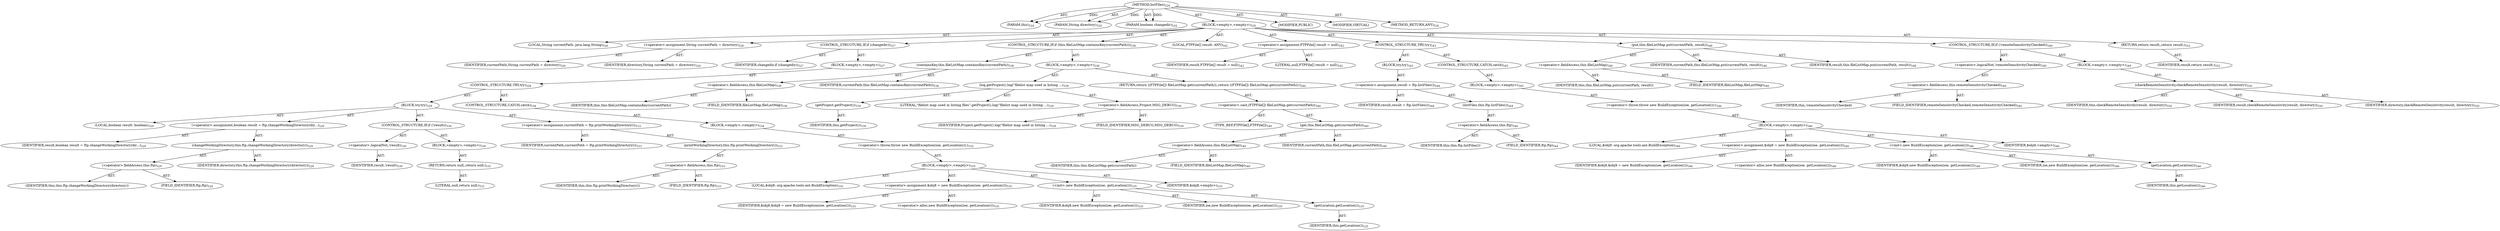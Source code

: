 digraph "listFiles" {  
"111669149704" [label = <(METHOD,listFiles)<SUB>524</SUB>> ]
"115964116997" [label = <(PARAM,this)<SUB>524</SUB>> ]
"115964117066" [label = <(PARAM,String directory)<SUB>524</SUB>> ]
"115964117067" [label = <(PARAM,boolean changedir)<SUB>524</SUB>> ]
"25769803859" [label = <(BLOCK,&lt;empty&gt;,&lt;empty&gt;)<SUB>524</SUB>> ]
"94489280539" [label = <(LOCAL,String currentPath: java.lang.String)<SUB>526</SUB>> ]
"30064771391" [label = <(&lt;operator&gt;.assignment,String currentPath = directory)<SUB>526</SUB>> ]
"68719477177" [label = <(IDENTIFIER,currentPath,String currentPath = directory)<SUB>526</SUB>> ]
"68719477178" [label = <(IDENTIFIER,directory,String currentPath = directory)<SUB>526</SUB>> ]
"47244640324" [label = <(CONTROL_STRUCTURE,IF,if (changedir))<SUB>527</SUB>> ]
"68719477179" [label = <(IDENTIFIER,changedir,if (changedir))<SUB>527</SUB>> ]
"25769803860" [label = <(BLOCK,&lt;empty&gt;,&lt;empty&gt;)<SUB>527</SUB>> ]
"47244640325" [label = <(CONTROL_STRUCTURE,TRY,try)<SUB>528</SUB>> ]
"25769803861" [label = <(BLOCK,try,try)<SUB>528</SUB>> ]
"94489280540" [label = <(LOCAL,boolean result: boolean)<SUB>529</SUB>> ]
"30064771392" [label = <(&lt;operator&gt;.assignment,boolean result = ftp.changeWorkingDirectory(dir...)<SUB>529</SUB>> ]
"68719477180" [label = <(IDENTIFIER,result,boolean result = ftp.changeWorkingDirectory(dir...)<SUB>529</SUB>> ]
"30064771393" [label = <(changeWorkingDirectory,this.ftp.changeWorkingDirectory(directory))<SUB>529</SUB>> ]
"30064771394" [label = <(&lt;operator&gt;.fieldAccess,this.ftp)<SUB>529</SUB>> ]
"68719477181" [label = <(IDENTIFIER,this,this.ftp.changeWorkingDirectory(directory))> ]
"55834574904" [label = <(FIELD_IDENTIFIER,ftp,ftp)<SUB>529</SUB>> ]
"68719477182" [label = <(IDENTIFIER,directory,this.ftp.changeWorkingDirectory(directory))<SUB>529</SUB>> ]
"47244640326" [label = <(CONTROL_STRUCTURE,IF,if (!result))<SUB>530</SUB>> ]
"30064771395" [label = <(&lt;operator&gt;.logicalNot,!result)<SUB>530</SUB>> ]
"68719477183" [label = <(IDENTIFIER,result,!result)<SUB>530</SUB>> ]
"25769803862" [label = <(BLOCK,&lt;empty&gt;,&lt;empty&gt;)<SUB>530</SUB>> ]
"146028888068" [label = <(RETURN,return null;,return null;)<SUB>531</SUB>> ]
"90194313261" [label = <(LITERAL,null,return null;)<SUB>531</SUB>> ]
"30064771396" [label = <(&lt;operator&gt;.assignment,currentPath = ftp.printWorkingDirectory())<SUB>533</SUB>> ]
"68719477184" [label = <(IDENTIFIER,currentPath,currentPath = ftp.printWorkingDirectory())<SUB>533</SUB>> ]
"30064771397" [label = <(printWorkingDirectory,this.ftp.printWorkingDirectory())<SUB>533</SUB>> ]
"30064771398" [label = <(&lt;operator&gt;.fieldAccess,this.ftp)<SUB>533</SUB>> ]
"68719477185" [label = <(IDENTIFIER,this,this.ftp.printWorkingDirectory())> ]
"55834574905" [label = <(FIELD_IDENTIFIER,ftp,ftp)<SUB>533</SUB>> ]
"47244640327" [label = <(CONTROL_STRUCTURE,CATCH,catch)<SUB>534</SUB>> ]
"25769803863" [label = <(BLOCK,&lt;empty&gt;,&lt;empty&gt;)<SUB>534</SUB>> ]
"30064771399" [label = <(&lt;operator&gt;.throw,throw new BuildException(ioe, getLocation());)<SUB>535</SUB>> ]
"25769803864" [label = <(BLOCK,&lt;empty&gt;,&lt;empty&gt;)<SUB>535</SUB>> ]
"94489280541" [label = <(LOCAL,$obj8: org.apache.tools.ant.BuildException)<SUB>535</SUB>> ]
"30064771400" [label = <(&lt;operator&gt;.assignment,$obj8 = new BuildException(ioe, getLocation()))<SUB>535</SUB>> ]
"68719477186" [label = <(IDENTIFIER,$obj8,$obj8 = new BuildException(ioe, getLocation()))<SUB>535</SUB>> ]
"30064771401" [label = <(&lt;operator&gt;.alloc,new BuildException(ioe, getLocation()))<SUB>535</SUB>> ]
"30064771402" [label = <(&lt;init&gt;,new BuildException(ioe, getLocation()))<SUB>535</SUB>> ]
"68719477187" [label = <(IDENTIFIER,$obj8,new BuildException(ioe, getLocation()))<SUB>535</SUB>> ]
"68719477188" [label = <(IDENTIFIER,ioe,new BuildException(ioe, getLocation()))<SUB>535</SUB>> ]
"30064771403" [label = <(getLocation,getLocation())<SUB>535</SUB>> ]
"68719476767" [label = <(IDENTIFIER,this,getLocation())<SUB>535</SUB>> ]
"68719477189" [label = <(IDENTIFIER,$obj8,&lt;empty&gt;)<SUB>535</SUB>> ]
"47244640328" [label = <(CONTROL_STRUCTURE,IF,if (this.fileListMap.containsKey(currentPath)))<SUB>538</SUB>> ]
"30064771404" [label = <(containsKey,this.fileListMap.containsKey(currentPath))<SUB>538</SUB>> ]
"30064771405" [label = <(&lt;operator&gt;.fieldAccess,this.fileListMap)<SUB>538</SUB>> ]
"68719477190" [label = <(IDENTIFIER,this,this.fileListMap.containsKey(currentPath))> ]
"55834574906" [label = <(FIELD_IDENTIFIER,fileListMap,fileListMap)<SUB>538</SUB>> ]
"68719477191" [label = <(IDENTIFIER,currentPath,this.fileListMap.containsKey(currentPath))<SUB>538</SUB>> ]
"25769803865" [label = <(BLOCK,&lt;empty&gt;,&lt;empty&gt;)<SUB>538</SUB>> ]
"30064771406" [label = <(log,getProject().log(&quot;filelist map used in listing ...)<SUB>539</SUB>> ]
"30064771407" [label = <(getProject,getProject())<SUB>539</SUB>> ]
"68719476768" [label = <(IDENTIFIER,this,getProject())<SUB>539</SUB>> ]
"90194313262" [label = <(LITERAL,&quot;filelist map used in listing files&quot;,getProject().log(&quot;filelist map used in listing ...)<SUB>539</SUB>> ]
"30064771408" [label = <(&lt;operator&gt;.fieldAccess,Project.MSG_DEBUG)<SUB>539</SUB>> ]
"68719477192" [label = <(IDENTIFIER,Project,getProject().log(&quot;filelist map used in listing ...)<SUB>539</SUB>> ]
"55834574907" [label = <(FIELD_IDENTIFIER,MSG_DEBUG,MSG_DEBUG)<SUB>539</SUB>> ]
"146028888069" [label = <(RETURN,return ((FTPFile[]) fileListMap.get(currentPath));,return ((FTPFile[]) fileListMap.get(currentPath));)<SUB>540</SUB>> ]
"30064771409" [label = <(&lt;operator&gt;.cast,(FTPFile[]) fileListMap.get(currentPath))<SUB>540</SUB>> ]
"180388626434" [label = <(TYPE_REF,FTPFile[],FTPFile[])<SUB>540</SUB>> ]
"30064771410" [label = <(get,this.fileListMap.get(currentPath))<SUB>540</SUB>> ]
"30064771411" [label = <(&lt;operator&gt;.fieldAccess,this.fileListMap)<SUB>540</SUB>> ]
"68719477193" [label = <(IDENTIFIER,this,this.fileListMap.get(currentPath))> ]
"55834574908" [label = <(FIELD_IDENTIFIER,fileListMap,fileListMap)<SUB>540</SUB>> ]
"68719477194" [label = <(IDENTIFIER,currentPath,this.fileListMap.get(currentPath))<SUB>540</SUB>> ]
"94489280542" [label = <(LOCAL,FTPFile[] result: ANY)<SUB>542</SUB>> ]
"30064771412" [label = <(&lt;operator&gt;.assignment,FTPFile[] result = null)<SUB>542</SUB>> ]
"68719477195" [label = <(IDENTIFIER,result,FTPFile[] result = null)<SUB>542</SUB>> ]
"90194313263" [label = <(LITERAL,null,FTPFile[] result = null)<SUB>542</SUB>> ]
"47244640329" [label = <(CONTROL_STRUCTURE,TRY,try)<SUB>543</SUB>> ]
"25769803866" [label = <(BLOCK,try,try)<SUB>543</SUB>> ]
"30064771413" [label = <(&lt;operator&gt;.assignment,result = ftp.listFiles())<SUB>544</SUB>> ]
"68719477196" [label = <(IDENTIFIER,result,result = ftp.listFiles())<SUB>544</SUB>> ]
"30064771414" [label = <(listFiles,this.ftp.listFiles())<SUB>544</SUB>> ]
"30064771415" [label = <(&lt;operator&gt;.fieldAccess,this.ftp)<SUB>544</SUB>> ]
"68719477197" [label = <(IDENTIFIER,this,this.ftp.listFiles())> ]
"55834574909" [label = <(FIELD_IDENTIFIER,ftp,ftp)<SUB>544</SUB>> ]
"47244640330" [label = <(CONTROL_STRUCTURE,CATCH,catch)<SUB>545</SUB>> ]
"25769803867" [label = <(BLOCK,&lt;empty&gt;,&lt;empty&gt;)<SUB>545</SUB>> ]
"30064771416" [label = <(&lt;operator&gt;.throw,throw new BuildException(ioe, getLocation());)<SUB>546</SUB>> ]
"25769803868" [label = <(BLOCK,&lt;empty&gt;,&lt;empty&gt;)<SUB>546</SUB>> ]
"94489280543" [label = <(LOCAL,$obj9: org.apache.tools.ant.BuildException)<SUB>546</SUB>> ]
"30064771417" [label = <(&lt;operator&gt;.assignment,$obj9 = new BuildException(ioe, getLocation()))<SUB>546</SUB>> ]
"68719477198" [label = <(IDENTIFIER,$obj9,$obj9 = new BuildException(ioe, getLocation()))<SUB>546</SUB>> ]
"30064771418" [label = <(&lt;operator&gt;.alloc,new BuildException(ioe, getLocation()))<SUB>546</SUB>> ]
"30064771419" [label = <(&lt;init&gt;,new BuildException(ioe, getLocation()))<SUB>546</SUB>> ]
"68719477199" [label = <(IDENTIFIER,$obj9,new BuildException(ioe, getLocation()))<SUB>546</SUB>> ]
"68719477200" [label = <(IDENTIFIER,ioe,new BuildException(ioe, getLocation()))<SUB>546</SUB>> ]
"30064771420" [label = <(getLocation,getLocation())<SUB>546</SUB>> ]
"68719476769" [label = <(IDENTIFIER,this,getLocation())<SUB>546</SUB>> ]
"68719477201" [label = <(IDENTIFIER,$obj9,&lt;empty&gt;)<SUB>546</SUB>> ]
"30064771421" [label = <(put,this.fileListMap.put(currentPath, result))<SUB>548</SUB>> ]
"30064771422" [label = <(&lt;operator&gt;.fieldAccess,this.fileListMap)<SUB>548</SUB>> ]
"68719477202" [label = <(IDENTIFIER,this,this.fileListMap.put(currentPath, result))> ]
"55834574910" [label = <(FIELD_IDENTIFIER,fileListMap,fileListMap)<SUB>548</SUB>> ]
"68719477203" [label = <(IDENTIFIER,currentPath,this.fileListMap.put(currentPath, result))<SUB>548</SUB>> ]
"68719477204" [label = <(IDENTIFIER,result,this.fileListMap.put(currentPath, result))<SUB>548</SUB>> ]
"47244640331" [label = <(CONTROL_STRUCTURE,IF,if (!remoteSensitivityChecked))<SUB>549</SUB>> ]
"30064771423" [label = <(&lt;operator&gt;.logicalNot,!remoteSensitivityChecked)<SUB>549</SUB>> ]
"30064771424" [label = <(&lt;operator&gt;.fieldAccess,this.remoteSensitivityChecked)<SUB>549</SUB>> ]
"68719477205" [label = <(IDENTIFIER,this,!remoteSensitivityChecked)> ]
"55834574911" [label = <(FIELD_IDENTIFIER,remoteSensitivityChecked,remoteSensitivityChecked)<SUB>549</SUB>> ]
"25769803869" [label = <(BLOCK,&lt;empty&gt;,&lt;empty&gt;)<SUB>549</SUB>> ]
"30064771425" [label = <(checkRemoteSensitivity,checkRemoteSensitivity(result, directory))<SUB>550</SUB>> ]
"68719476770" [label = <(IDENTIFIER,this,checkRemoteSensitivity(result, directory))<SUB>550</SUB>> ]
"68719477206" [label = <(IDENTIFIER,result,checkRemoteSensitivity(result, directory))<SUB>550</SUB>> ]
"68719477207" [label = <(IDENTIFIER,directory,checkRemoteSensitivity(result, directory))<SUB>550</SUB>> ]
"146028888070" [label = <(RETURN,return result;,return result;)<SUB>552</SUB>> ]
"68719477208" [label = <(IDENTIFIER,result,return result;)<SUB>552</SUB>> ]
"133143986246" [label = <(MODIFIER,PUBLIC)> ]
"133143986247" [label = <(MODIFIER,VIRTUAL)> ]
"128849018888" [label = <(METHOD_RETURN,ANY)<SUB>524</SUB>> ]
  "111669149704" -> "115964116997"  [ label = "AST: "] 
  "111669149704" -> "115964117066"  [ label = "AST: "] 
  "111669149704" -> "115964117067"  [ label = "AST: "] 
  "111669149704" -> "25769803859"  [ label = "AST: "] 
  "111669149704" -> "133143986246"  [ label = "AST: "] 
  "111669149704" -> "133143986247"  [ label = "AST: "] 
  "111669149704" -> "128849018888"  [ label = "AST: "] 
  "25769803859" -> "94489280539"  [ label = "AST: "] 
  "25769803859" -> "30064771391"  [ label = "AST: "] 
  "25769803859" -> "47244640324"  [ label = "AST: "] 
  "25769803859" -> "47244640328"  [ label = "AST: "] 
  "25769803859" -> "94489280542"  [ label = "AST: "] 
  "25769803859" -> "30064771412"  [ label = "AST: "] 
  "25769803859" -> "47244640329"  [ label = "AST: "] 
  "25769803859" -> "30064771421"  [ label = "AST: "] 
  "25769803859" -> "47244640331"  [ label = "AST: "] 
  "25769803859" -> "146028888070"  [ label = "AST: "] 
  "30064771391" -> "68719477177"  [ label = "AST: "] 
  "30064771391" -> "68719477178"  [ label = "AST: "] 
  "47244640324" -> "68719477179"  [ label = "AST: "] 
  "47244640324" -> "25769803860"  [ label = "AST: "] 
  "25769803860" -> "47244640325"  [ label = "AST: "] 
  "47244640325" -> "25769803861"  [ label = "AST: "] 
  "47244640325" -> "47244640327"  [ label = "AST: "] 
  "25769803861" -> "94489280540"  [ label = "AST: "] 
  "25769803861" -> "30064771392"  [ label = "AST: "] 
  "25769803861" -> "47244640326"  [ label = "AST: "] 
  "25769803861" -> "30064771396"  [ label = "AST: "] 
  "30064771392" -> "68719477180"  [ label = "AST: "] 
  "30064771392" -> "30064771393"  [ label = "AST: "] 
  "30064771393" -> "30064771394"  [ label = "AST: "] 
  "30064771393" -> "68719477182"  [ label = "AST: "] 
  "30064771394" -> "68719477181"  [ label = "AST: "] 
  "30064771394" -> "55834574904"  [ label = "AST: "] 
  "47244640326" -> "30064771395"  [ label = "AST: "] 
  "47244640326" -> "25769803862"  [ label = "AST: "] 
  "30064771395" -> "68719477183"  [ label = "AST: "] 
  "25769803862" -> "146028888068"  [ label = "AST: "] 
  "146028888068" -> "90194313261"  [ label = "AST: "] 
  "30064771396" -> "68719477184"  [ label = "AST: "] 
  "30064771396" -> "30064771397"  [ label = "AST: "] 
  "30064771397" -> "30064771398"  [ label = "AST: "] 
  "30064771398" -> "68719477185"  [ label = "AST: "] 
  "30064771398" -> "55834574905"  [ label = "AST: "] 
  "47244640327" -> "25769803863"  [ label = "AST: "] 
  "25769803863" -> "30064771399"  [ label = "AST: "] 
  "30064771399" -> "25769803864"  [ label = "AST: "] 
  "25769803864" -> "94489280541"  [ label = "AST: "] 
  "25769803864" -> "30064771400"  [ label = "AST: "] 
  "25769803864" -> "30064771402"  [ label = "AST: "] 
  "25769803864" -> "68719477189"  [ label = "AST: "] 
  "30064771400" -> "68719477186"  [ label = "AST: "] 
  "30064771400" -> "30064771401"  [ label = "AST: "] 
  "30064771402" -> "68719477187"  [ label = "AST: "] 
  "30064771402" -> "68719477188"  [ label = "AST: "] 
  "30064771402" -> "30064771403"  [ label = "AST: "] 
  "30064771403" -> "68719476767"  [ label = "AST: "] 
  "47244640328" -> "30064771404"  [ label = "AST: "] 
  "47244640328" -> "25769803865"  [ label = "AST: "] 
  "30064771404" -> "30064771405"  [ label = "AST: "] 
  "30064771404" -> "68719477191"  [ label = "AST: "] 
  "30064771405" -> "68719477190"  [ label = "AST: "] 
  "30064771405" -> "55834574906"  [ label = "AST: "] 
  "25769803865" -> "30064771406"  [ label = "AST: "] 
  "25769803865" -> "146028888069"  [ label = "AST: "] 
  "30064771406" -> "30064771407"  [ label = "AST: "] 
  "30064771406" -> "90194313262"  [ label = "AST: "] 
  "30064771406" -> "30064771408"  [ label = "AST: "] 
  "30064771407" -> "68719476768"  [ label = "AST: "] 
  "30064771408" -> "68719477192"  [ label = "AST: "] 
  "30064771408" -> "55834574907"  [ label = "AST: "] 
  "146028888069" -> "30064771409"  [ label = "AST: "] 
  "30064771409" -> "180388626434"  [ label = "AST: "] 
  "30064771409" -> "30064771410"  [ label = "AST: "] 
  "30064771410" -> "30064771411"  [ label = "AST: "] 
  "30064771410" -> "68719477194"  [ label = "AST: "] 
  "30064771411" -> "68719477193"  [ label = "AST: "] 
  "30064771411" -> "55834574908"  [ label = "AST: "] 
  "30064771412" -> "68719477195"  [ label = "AST: "] 
  "30064771412" -> "90194313263"  [ label = "AST: "] 
  "47244640329" -> "25769803866"  [ label = "AST: "] 
  "47244640329" -> "47244640330"  [ label = "AST: "] 
  "25769803866" -> "30064771413"  [ label = "AST: "] 
  "30064771413" -> "68719477196"  [ label = "AST: "] 
  "30064771413" -> "30064771414"  [ label = "AST: "] 
  "30064771414" -> "30064771415"  [ label = "AST: "] 
  "30064771415" -> "68719477197"  [ label = "AST: "] 
  "30064771415" -> "55834574909"  [ label = "AST: "] 
  "47244640330" -> "25769803867"  [ label = "AST: "] 
  "25769803867" -> "30064771416"  [ label = "AST: "] 
  "30064771416" -> "25769803868"  [ label = "AST: "] 
  "25769803868" -> "94489280543"  [ label = "AST: "] 
  "25769803868" -> "30064771417"  [ label = "AST: "] 
  "25769803868" -> "30064771419"  [ label = "AST: "] 
  "25769803868" -> "68719477201"  [ label = "AST: "] 
  "30064771417" -> "68719477198"  [ label = "AST: "] 
  "30064771417" -> "30064771418"  [ label = "AST: "] 
  "30064771419" -> "68719477199"  [ label = "AST: "] 
  "30064771419" -> "68719477200"  [ label = "AST: "] 
  "30064771419" -> "30064771420"  [ label = "AST: "] 
  "30064771420" -> "68719476769"  [ label = "AST: "] 
  "30064771421" -> "30064771422"  [ label = "AST: "] 
  "30064771421" -> "68719477203"  [ label = "AST: "] 
  "30064771421" -> "68719477204"  [ label = "AST: "] 
  "30064771422" -> "68719477202"  [ label = "AST: "] 
  "30064771422" -> "55834574910"  [ label = "AST: "] 
  "47244640331" -> "30064771423"  [ label = "AST: "] 
  "47244640331" -> "25769803869"  [ label = "AST: "] 
  "30064771423" -> "30064771424"  [ label = "AST: "] 
  "30064771424" -> "68719477205"  [ label = "AST: "] 
  "30064771424" -> "55834574911"  [ label = "AST: "] 
  "25769803869" -> "30064771425"  [ label = "AST: "] 
  "30064771425" -> "68719476770"  [ label = "AST: "] 
  "30064771425" -> "68719477206"  [ label = "AST: "] 
  "30064771425" -> "68719477207"  [ label = "AST: "] 
  "146028888070" -> "68719477208"  [ label = "AST: "] 
  "111669149704" -> "115964116997"  [ label = "DDG: "] 
  "111669149704" -> "115964117066"  [ label = "DDG: "] 
  "111669149704" -> "115964117067"  [ label = "DDG: "] 
}

